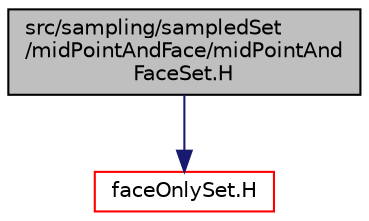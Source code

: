 digraph "src/sampling/sampledSet/midPointAndFace/midPointAndFaceSet.H"
{
  bgcolor="transparent";
  edge [fontname="Helvetica",fontsize="10",labelfontname="Helvetica",labelfontsize="10"];
  node [fontname="Helvetica",fontsize="10",shape=record];
  Node1 [label="src/sampling/sampledSet\l/midPointAndFace/midPointAnd\lFaceSet.H",height=0.2,width=0.4,color="black", fillcolor="grey75", style="filled", fontcolor="black"];
  Node1 -> Node2 [color="midnightblue",fontsize="10",style="solid",fontname="Helvetica"];
  Node2 [label="faceOnlySet.H",height=0.2,width=0.4,color="red",URL="$a09659.html"];
}
